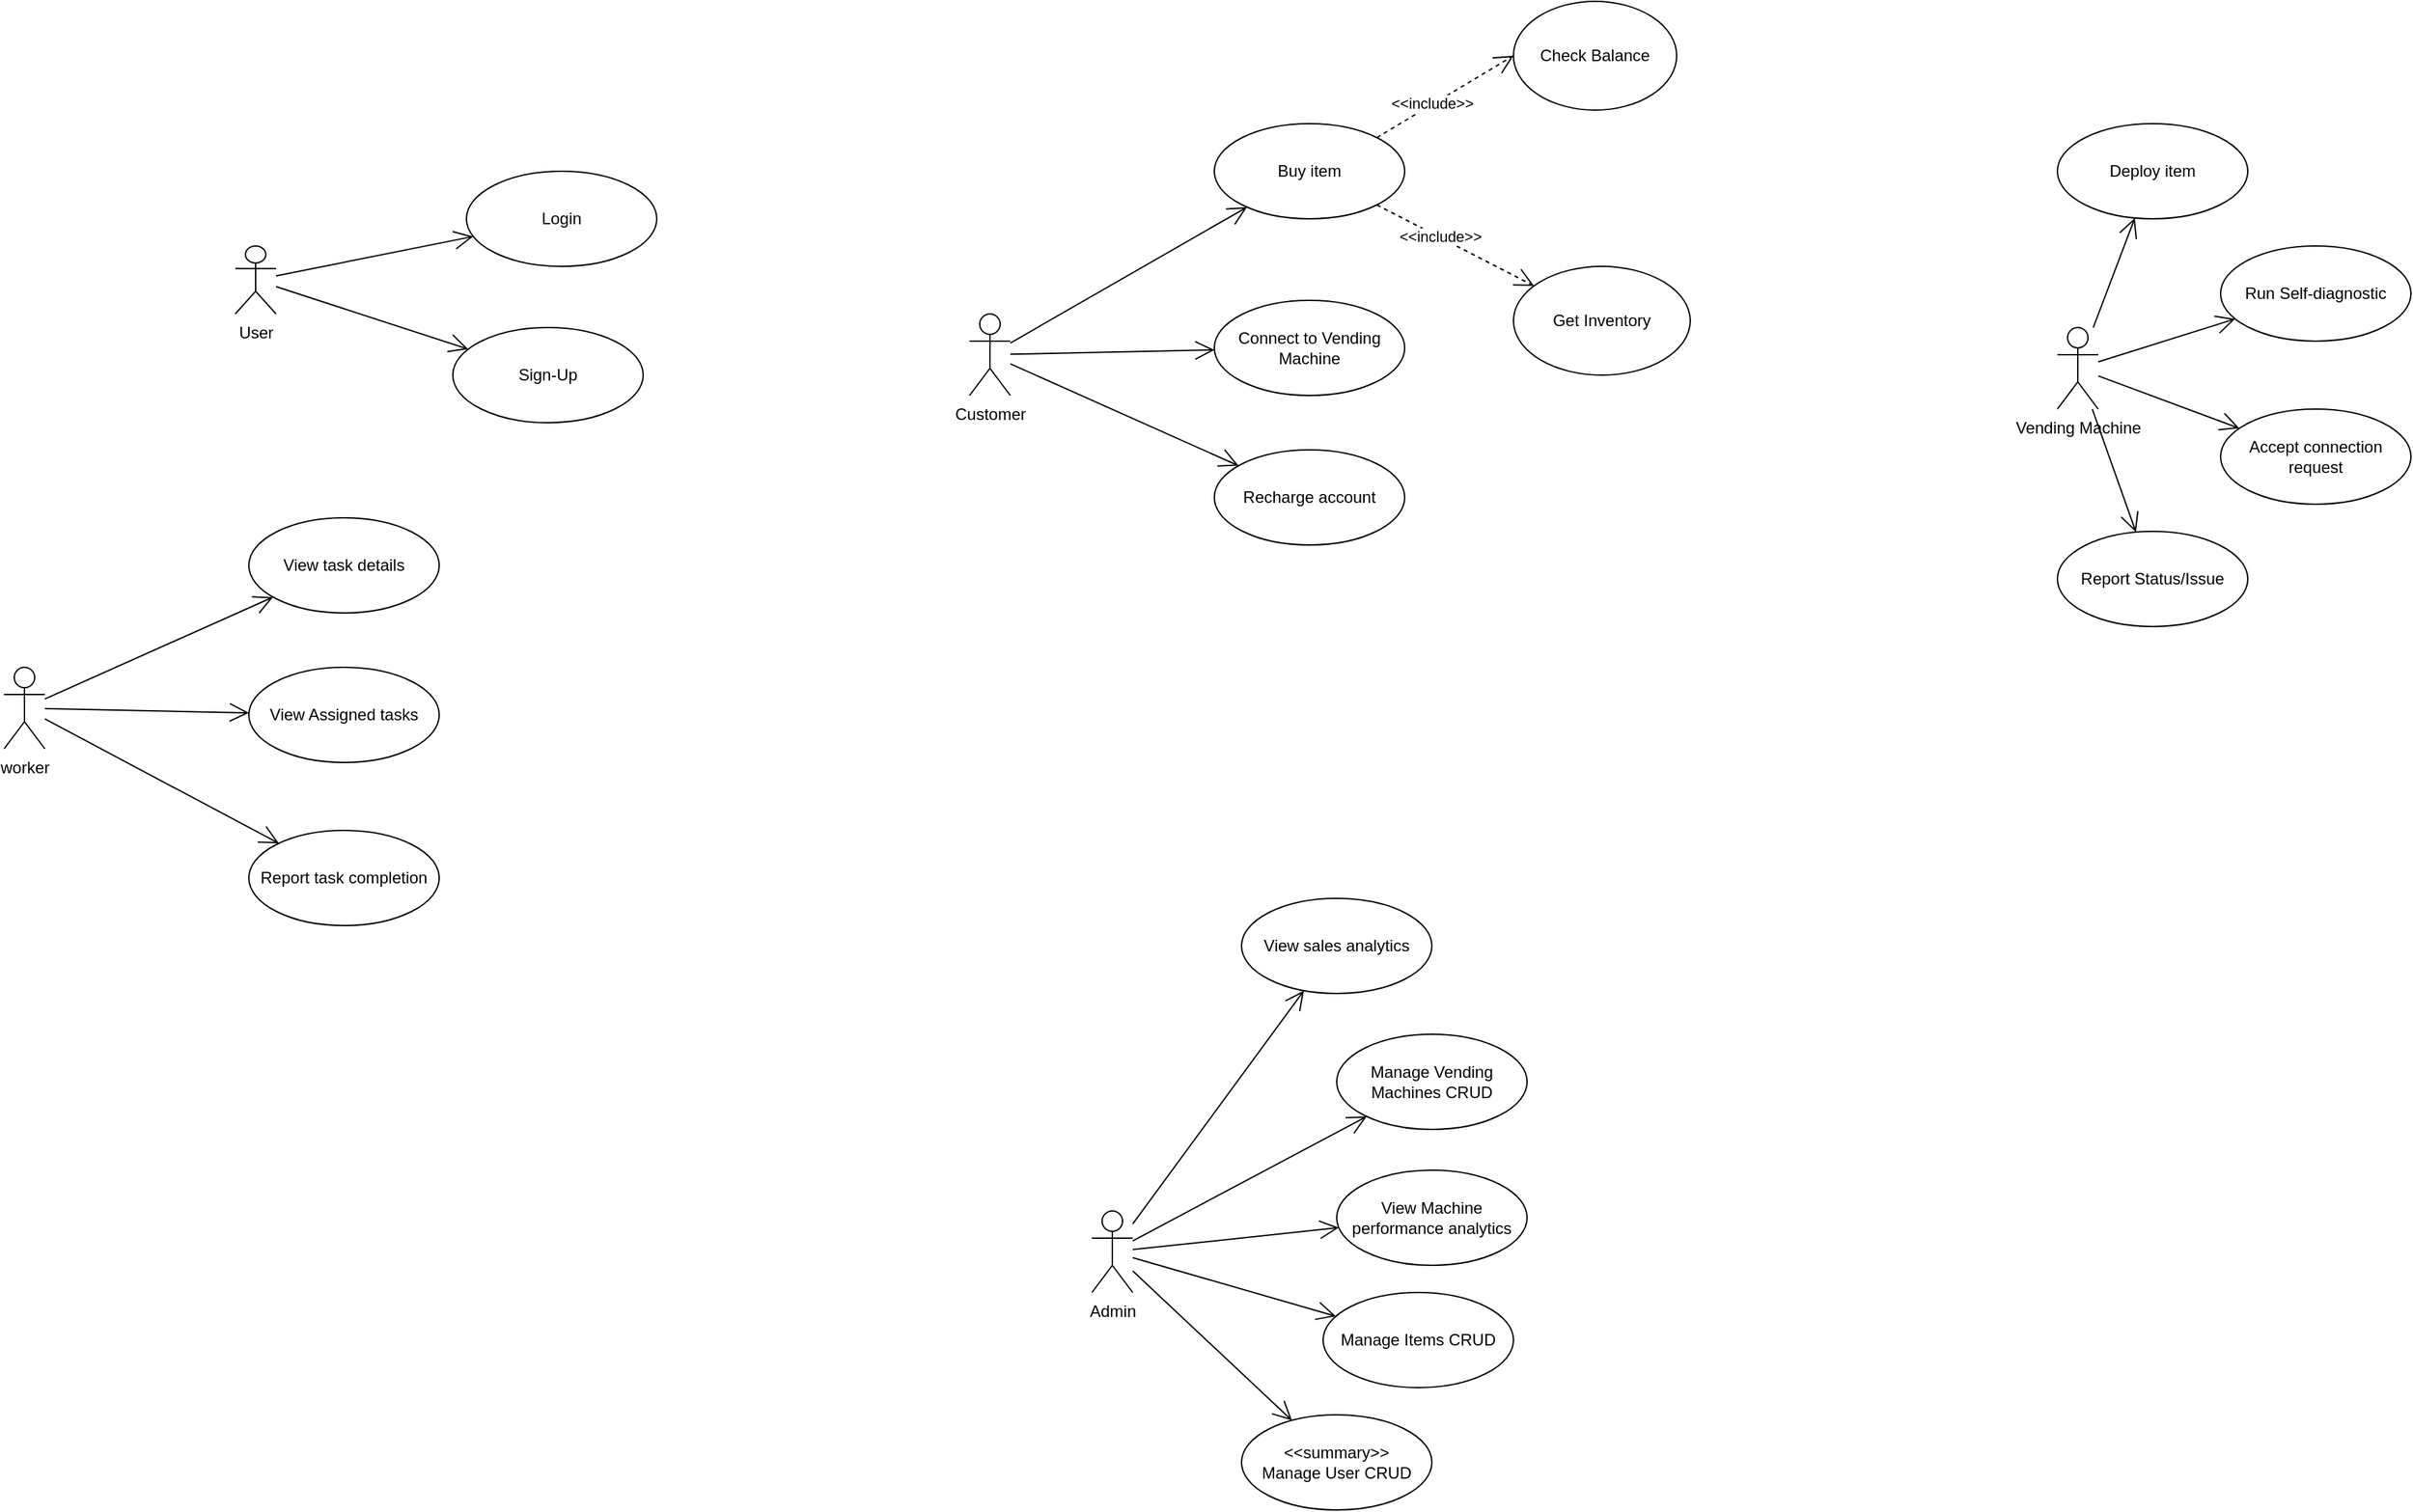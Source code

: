 <mxfile version="27.1.1">
  <diagram name="Page-1" id="PmleRgKnX-f1M6La6Rqd">
    <mxGraphModel dx="2718" dy="1710" grid="1" gridSize="10" guides="1" tooltips="1" connect="1" arrows="1" fold="1" page="1" pageScale="1" pageWidth="850" pageHeight="1100" math="0" shadow="0">
      <root>
        <mxCell id="0" />
        <mxCell id="1" parent="0" />
        <mxCell id="K7pRRYXPWcfbqhXKgXHr-1" value="Customer" style="shape=umlActor;verticalLabelPosition=bottom;verticalAlign=top;html=1;" vertex="1" parent="1">
          <mxGeometry x="-790" y="10" width="30" height="60" as="geometry" />
        </mxCell>
        <mxCell id="K7pRRYXPWcfbqhXKgXHr-2" value="Admin" style="shape=umlActor;verticalLabelPosition=bottom;verticalAlign=top;html=1;" vertex="1" parent="1">
          <mxGeometry x="-700" y="670" width="30" height="60" as="geometry" />
        </mxCell>
        <mxCell id="K7pRRYXPWcfbqhXKgXHr-3" value="Vending Machine" style="shape=umlActor;verticalLabelPosition=bottom;verticalAlign=top;html=1;" vertex="1" parent="1">
          <mxGeometry x="10" y="20" width="30" height="60" as="geometry" />
        </mxCell>
        <mxCell id="K7pRRYXPWcfbqhXKgXHr-4" value="worker" style="shape=umlActor;verticalLabelPosition=bottom;verticalAlign=top;html=1;" vertex="1" parent="1">
          <mxGeometry x="-1500" y="270" width="30" height="60" as="geometry" />
        </mxCell>
        <mxCell id="K7pRRYXPWcfbqhXKgXHr-5" value="" style="endArrow=open;endFill=1;endSize=12;html=1;rounded=0;" edge="1" parent="1" source="K7pRRYXPWcfbqhXKgXHr-1" target="K7pRRYXPWcfbqhXKgXHr-51">
          <mxGeometry width="160" relative="1" as="geometry">
            <mxPoint x="-610" y="60" as="sourcePoint" />
            <mxPoint x="-595" y="95" as="targetPoint" />
          </mxGeometry>
        </mxCell>
        <mxCell id="K7pRRYXPWcfbqhXKgXHr-6" value="Recharge account" style="ellipse;whiteSpace=wrap;html=1;" vertex="1" parent="1">
          <mxGeometry x="-610" y="110" width="140" height="70" as="geometry" />
        </mxCell>
        <mxCell id="K7pRRYXPWcfbqhXKgXHr-7" value="Buy item" style="ellipse;whiteSpace=wrap;html=1;" vertex="1" parent="1">
          <mxGeometry x="-610" y="-130" width="140" height="70" as="geometry" />
        </mxCell>
        <mxCell id="K7pRRYXPWcfbqhXKgXHr-8" value="" style="endArrow=open;endFill=1;endSize=12;html=1;rounded=0;" edge="1" parent="1" source="K7pRRYXPWcfbqhXKgXHr-1" target="K7pRRYXPWcfbqhXKgXHr-7">
          <mxGeometry width="160" relative="1" as="geometry">
            <mxPoint x="-455" y="95" as="sourcePoint" />
            <mxPoint x="-250" y="380" as="targetPoint" />
          </mxGeometry>
        </mxCell>
        <mxCell id="K7pRRYXPWcfbqhXKgXHr-9" value="View Assigned tasks" style="ellipse;whiteSpace=wrap;html=1;" vertex="1" parent="1">
          <mxGeometry x="-1320" y="270" width="140" height="70" as="geometry" />
        </mxCell>
        <mxCell id="K7pRRYXPWcfbqhXKgXHr-10" value="" style="endArrow=open;endFill=1;endSize=12;html=1;rounded=0;" edge="1" parent="1" source="K7pRRYXPWcfbqhXKgXHr-4" target="K7pRRYXPWcfbqhXKgXHr-9">
          <mxGeometry width="160" relative="1" as="geometry">
            <mxPoint x="-1690" y="480" as="sourcePoint" />
            <mxPoint x="-1530" y="480" as="targetPoint" />
          </mxGeometry>
        </mxCell>
        <mxCell id="K7pRRYXPWcfbqhXKgXHr-11" value="View task details" style="ellipse;whiteSpace=wrap;html=1;" vertex="1" parent="1">
          <mxGeometry x="-1320" y="160" width="140" height="70" as="geometry" />
        </mxCell>
        <mxCell id="K7pRRYXPWcfbqhXKgXHr-12" value="Report task completion" style="ellipse;whiteSpace=wrap;html=1;" vertex="1" parent="1">
          <mxGeometry x="-1320" y="390" width="140" height="70" as="geometry" />
        </mxCell>
        <mxCell id="K7pRRYXPWcfbqhXKgXHr-13" value="" style="endArrow=open;endFill=1;endSize=12;html=1;rounded=0;" edge="1" parent="1" source="K7pRRYXPWcfbqhXKgXHr-4" target="K7pRRYXPWcfbqhXKgXHr-12">
          <mxGeometry width="160" relative="1" as="geometry">
            <mxPoint x="-1690" y="480" as="sourcePoint" />
            <mxPoint x="-1530" y="480" as="targetPoint" />
          </mxGeometry>
        </mxCell>
        <mxCell id="K7pRRYXPWcfbqhXKgXHr-15" value="Manage Vending Machines CRUD" style="ellipse;whiteSpace=wrap;html=1;" vertex="1" parent="1">
          <mxGeometry x="-520" y="540" width="140" height="70" as="geometry" />
        </mxCell>
        <mxCell id="K7pRRYXPWcfbqhXKgXHr-23" value="" style="endArrow=open;endFill=1;endSize=12;html=1;rounded=0;" edge="1" parent="1" source="K7pRRYXPWcfbqhXKgXHr-2" target="K7pRRYXPWcfbqhXKgXHr-15">
          <mxGeometry width="160" relative="1" as="geometry">
            <mxPoint x="415" y="500" as="sourcePoint" />
            <mxPoint x="575" y="500" as="targetPoint" />
          </mxGeometry>
        </mxCell>
        <mxCell id="K7pRRYXPWcfbqhXKgXHr-24" value="&lt;div&gt;Manage Items CRUD&lt;/div&gt;" style="ellipse;whiteSpace=wrap;html=1;" vertex="1" parent="1">
          <mxGeometry x="-530" y="730" width="140" height="70" as="geometry" />
        </mxCell>
        <mxCell id="K7pRRYXPWcfbqhXKgXHr-25" value="" style="endArrow=open;endFill=1;endSize=12;html=1;rounded=0;" edge="1" parent="1" source="K7pRRYXPWcfbqhXKgXHr-2" target="K7pRRYXPWcfbqhXKgXHr-24">
          <mxGeometry width="160" relative="1" as="geometry">
            <mxPoint x="415" y="500" as="sourcePoint" />
            <mxPoint x="575" y="500" as="targetPoint" />
          </mxGeometry>
        </mxCell>
        <mxCell id="K7pRRYXPWcfbqhXKgXHr-42" value="Accept connection request" style="ellipse;whiteSpace=wrap;html=1;" vertex="1" parent="1">
          <mxGeometry x="130" y="80" width="140" height="70" as="geometry" />
        </mxCell>
        <mxCell id="K7pRRYXPWcfbqhXKgXHr-43" value="" style="endArrow=open;endFill=1;endSize=12;html=1;rounded=0;" edge="1" parent="1" source="K7pRRYXPWcfbqhXKgXHr-3" target="K7pRRYXPWcfbqhXKgXHr-42">
          <mxGeometry width="160" relative="1" as="geometry">
            <mxPoint x="-830" y="-345" as="sourcePoint" />
            <mxPoint x="-670" y="-345" as="targetPoint" />
          </mxGeometry>
        </mxCell>
        <mxCell id="K7pRRYXPWcfbqhXKgXHr-44" value="Deploy item" style="ellipse;whiteSpace=wrap;html=1;" vertex="1" parent="1">
          <mxGeometry x="10" y="-130" width="140" height="70" as="geometry" />
        </mxCell>
        <mxCell id="K7pRRYXPWcfbqhXKgXHr-45" value="" style="endArrow=open;endFill=1;endSize=12;html=1;rounded=0;" edge="1" parent="1" source="K7pRRYXPWcfbqhXKgXHr-3" target="K7pRRYXPWcfbqhXKgXHr-44">
          <mxGeometry width="160" relative="1" as="geometry">
            <mxPoint x="-33.191" y="-193.976" as="sourcePoint" />
            <mxPoint x="-670" y="-345" as="targetPoint" />
          </mxGeometry>
        </mxCell>
        <mxCell id="K7pRRYXPWcfbqhXKgXHr-46" value="Report Status/Issue" style="ellipse;whiteSpace=wrap;html=1;" vertex="1" parent="1">
          <mxGeometry x="10" y="170" width="140" height="70" as="geometry" />
        </mxCell>
        <mxCell id="K7pRRYXPWcfbqhXKgXHr-47" value="Run Self-diagnostic" style="ellipse;whiteSpace=wrap;html=1;" vertex="1" parent="1">
          <mxGeometry x="130" y="-40" width="140" height="70" as="geometry" />
        </mxCell>
        <mxCell id="K7pRRYXPWcfbqhXKgXHr-48" value="" style="endArrow=open;endFill=1;endSize=12;html=1;rounded=0;" edge="1" parent="1" source="K7pRRYXPWcfbqhXKgXHr-3" target="K7pRRYXPWcfbqhXKgXHr-47">
          <mxGeometry width="160" relative="1" as="geometry">
            <mxPoint x="-830" y="-345" as="sourcePoint" />
            <mxPoint x="-670" y="-345" as="targetPoint" />
          </mxGeometry>
        </mxCell>
        <mxCell id="K7pRRYXPWcfbqhXKgXHr-49" value="" style="endArrow=open;endFill=1;endSize=12;html=1;rounded=0;" edge="1" parent="1" source="K7pRRYXPWcfbqhXKgXHr-3" target="K7pRRYXPWcfbqhXKgXHr-46">
          <mxGeometry width="160" relative="1" as="geometry">
            <mxPoint x="-830" y="-345" as="sourcePoint" />
            <mxPoint x="-670" y="-345" as="targetPoint" />
          </mxGeometry>
        </mxCell>
        <mxCell id="K7pRRYXPWcfbqhXKgXHr-50" value="User" style="shape=umlActor;verticalLabelPosition=bottom;verticalAlign=top;html=1;outlineConnect=0;" vertex="1" parent="1">
          <mxGeometry x="-1330" y="-40" width="30" height="50" as="geometry" />
        </mxCell>
        <mxCell id="K7pRRYXPWcfbqhXKgXHr-51" value="Connect to Vending Machine" style="ellipse;whiteSpace=wrap;html=1;" vertex="1" parent="1">
          <mxGeometry x="-610" width="140" height="70" as="geometry" />
        </mxCell>
        <mxCell id="K7pRRYXPWcfbqhXKgXHr-52" value="Sign-Up" style="ellipse;whiteSpace=wrap;html=1;" vertex="1" parent="1">
          <mxGeometry x="-1170" y="20" width="140" height="70" as="geometry" />
        </mxCell>
        <mxCell id="K7pRRYXPWcfbqhXKgXHr-53" value="Login" style="ellipse;whiteSpace=wrap;html=1;" vertex="1" parent="1">
          <mxGeometry x="-1160" y="-95" width="140" height="70" as="geometry" />
        </mxCell>
        <mxCell id="K7pRRYXPWcfbqhXKgXHr-54" value="" style="endArrow=open;endFill=1;endSize=12;html=1;rounded=0;" edge="1" parent="1" source="K7pRRYXPWcfbqhXKgXHr-50" target="K7pRRYXPWcfbqhXKgXHr-52">
          <mxGeometry width="160" relative="1" as="geometry">
            <mxPoint x="-260" y="365" as="sourcePoint" />
            <mxPoint x="-100" y="365" as="targetPoint" />
          </mxGeometry>
        </mxCell>
        <mxCell id="K7pRRYXPWcfbqhXKgXHr-55" value="" style="endArrow=open;endFill=1;endSize=12;html=1;rounded=0;" edge="1" parent="1" source="K7pRRYXPWcfbqhXKgXHr-50" target="K7pRRYXPWcfbqhXKgXHr-53">
          <mxGeometry width="160" relative="1" as="geometry">
            <mxPoint x="-260" y="365" as="sourcePoint" />
            <mxPoint x="-100" y="365" as="targetPoint" />
          </mxGeometry>
        </mxCell>
        <mxCell id="K7pRRYXPWcfbqhXKgXHr-56" value="&amp;lt;&amp;lt;summary&amp;gt;&amp;gt;&lt;br&gt;Manage User CRUD" style="ellipse;whiteSpace=wrap;html=1;" vertex="1" parent="1">
          <mxGeometry x="-590" y="820" width="140" height="70" as="geometry" />
        </mxCell>
        <mxCell id="K7pRRYXPWcfbqhXKgXHr-59" value="" style="endArrow=open;endFill=1;endSize=12;html=1;rounded=0;" edge="1" parent="1" source="K7pRRYXPWcfbqhXKgXHr-2" target="K7pRRYXPWcfbqhXKgXHr-56">
          <mxGeometry width="160" relative="1" as="geometry">
            <mxPoint x="-170" y="550" as="sourcePoint" />
            <mxPoint x="-10" y="550" as="targetPoint" />
          </mxGeometry>
        </mxCell>
        <mxCell id="K7pRRYXPWcfbqhXKgXHr-60" value="" style="endArrow=open;endFill=1;endSize=12;html=1;rounded=0;" edge="1" parent="1" source="K7pRRYXPWcfbqhXKgXHr-1" target="K7pRRYXPWcfbqhXKgXHr-6">
          <mxGeometry width="160" relative="1" as="geometry">
            <mxPoint x="-730" y="350" as="sourcePoint" />
            <mxPoint x="-570" y="350" as="targetPoint" />
          </mxGeometry>
        </mxCell>
        <mxCell id="K7pRRYXPWcfbqhXKgXHr-62" value="" style="endArrow=open;endFill=1;endSize=12;html=1;rounded=0;" edge="1" parent="1" source="K7pRRYXPWcfbqhXKgXHr-4" target="K7pRRYXPWcfbqhXKgXHr-11">
          <mxGeometry width="160" relative="1" as="geometry">
            <mxPoint x="-650" y="330" as="sourcePoint" />
            <mxPoint x="-490" y="330" as="targetPoint" />
          </mxGeometry>
        </mxCell>
        <mxCell id="K7pRRYXPWcfbqhXKgXHr-69" value="View sales analytics" style="ellipse;whiteSpace=wrap;html=1;" vertex="1" parent="1">
          <mxGeometry x="-590" y="440" width="140" height="70" as="geometry" />
        </mxCell>
        <mxCell id="K7pRRYXPWcfbqhXKgXHr-70" value="View Machine performance analytics" style="ellipse;whiteSpace=wrap;html=1;" vertex="1" parent="1">
          <mxGeometry x="-520" y="640" width="140" height="70" as="geometry" />
        </mxCell>
        <mxCell id="K7pRRYXPWcfbqhXKgXHr-71" value="" style="endArrow=open;endFill=1;endSize=12;html=1;rounded=0;" edge="1" parent="1" source="K7pRRYXPWcfbqhXKgXHr-2" target="K7pRRYXPWcfbqhXKgXHr-69">
          <mxGeometry width="160" relative="1" as="geometry">
            <mxPoint x="-570" y="580" as="sourcePoint" />
            <mxPoint x="-410" y="580" as="targetPoint" />
          </mxGeometry>
        </mxCell>
        <mxCell id="K7pRRYXPWcfbqhXKgXHr-72" value="" style="endArrow=open;endFill=1;endSize=12;html=1;rounded=0;" edge="1" parent="1" source="K7pRRYXPWcfbqhXKgXHr-2" target="K7pRRYXPWcfbqhXKgXHr-70">
          <mxGeometry width="160" relative="1" as="geometry">
            <mxPoint x="-570" y="580" as="sourcePoint" />
            <mxPoint x="-410" y="580" as="targetPoint" />
          </mxGeometry>
        </mxCell>
        <mxCell id="K7pRRYXPWcfbqhXKgXHr-73" value="Get Inventory" style="ellipse;whiteSpace=wrap;html=1;" vertex="1" parent="1">
          <mxGeometry x="-390" y="-25" width="130" height="80" as="geometry" />
        </mxCell>
        <mxCell id="K7pRRYXPWcfbqhXKgXHr-75" value="" style="endArrow=open;endFill=1;endSize=12;html=1;rounded=0;dashed=1;exitX=1;exitY=1;exitDx=0;exitDy=0;" edge="1" parent="1" source="K7pRRYXPWcfbqhXKgXHr-7" target="K7pRRYXPWcfbqhXKgXHr-73">
          <mxGeometry width="160" relative="1" as="geometry">
            <mxPoint x="-430" y="-28" as="sourcePoint" />
            <mxPoint x="-384" y="-120" as="targetPoint" />
          </mxGeometry>
        </mxCell>
        <mxCell id="K7pRRYXPWcfbqhXKgXHr-76" value="&amp;lt;&amp;lt;include&amp;gt;&amp;gt;" style="edgeLabel;html=1;align=center;verticalAlign=middle;resizable=0;points=[];" vertex="1" connectable="0" parent="K7pRRYXPWcfbqhXKgXHr-75">
          <mxGeometry x="-0.199" relative="1" as="geometry">
            <mxPoint y="-1" as="offset" />
          </mxGeometry>
        </mxCell>
        <mxCell id="K7pRRYXPWcfbqhXKgXHr-77" value="Check Balance" style="ellipse;whiteSpace=wrap;html=1;" vertex="1" parent="1">
          <mxGeometry x="-390" y="-220" width="120" height="80" as="geometry" />
        </mxCell>
        <mxCell id="K7pRRYXPWcfbqhXKgXHr-78" value="" style="endArrow=open;endFill=1;endSize=12;html=1;rounded=0;dashed=1;exitX=1;exitY=0;exitDx=0;exitDy=0;entryX=0;entryY=0.5;entryDx=0;entryDy=0;" edge="1" parent="1" source="K7pRRYXPWcfbqhXKgXHr-7" target="K7pRRYXPWcfbqhXKgXHr-77">
          <mxGeometry width="160" relative="1" as="geometry">
            <mxPoint x="-470" y="-209" as="sourcePoint" />
            <mxPoint x="-365" y="-130" as="targetPoint" />
          </mxGeometry>
        </mxCell>
        <mxCell id="K7pRRYXPWcfbqhXKgXHr-79" value="&amp;lt;&amp;lt;include&amp;gt;&amp;gt;" style="edgeLabel;html=1;align=center;verticalAlign=middle;resizable=0;points=[];" vertex="1" connectable="0" parent="K7pRRYXPWcfbqhXKgXHr-78">
          <mxGeometry x="-0.199" relative="1" as="geometry">
            <mxPoint y="-1" as="offset" />
          </mxGeometry>
        </mxCell>
      </root>
    </mxGraphModel>
  </diagram>
</mxfile>
